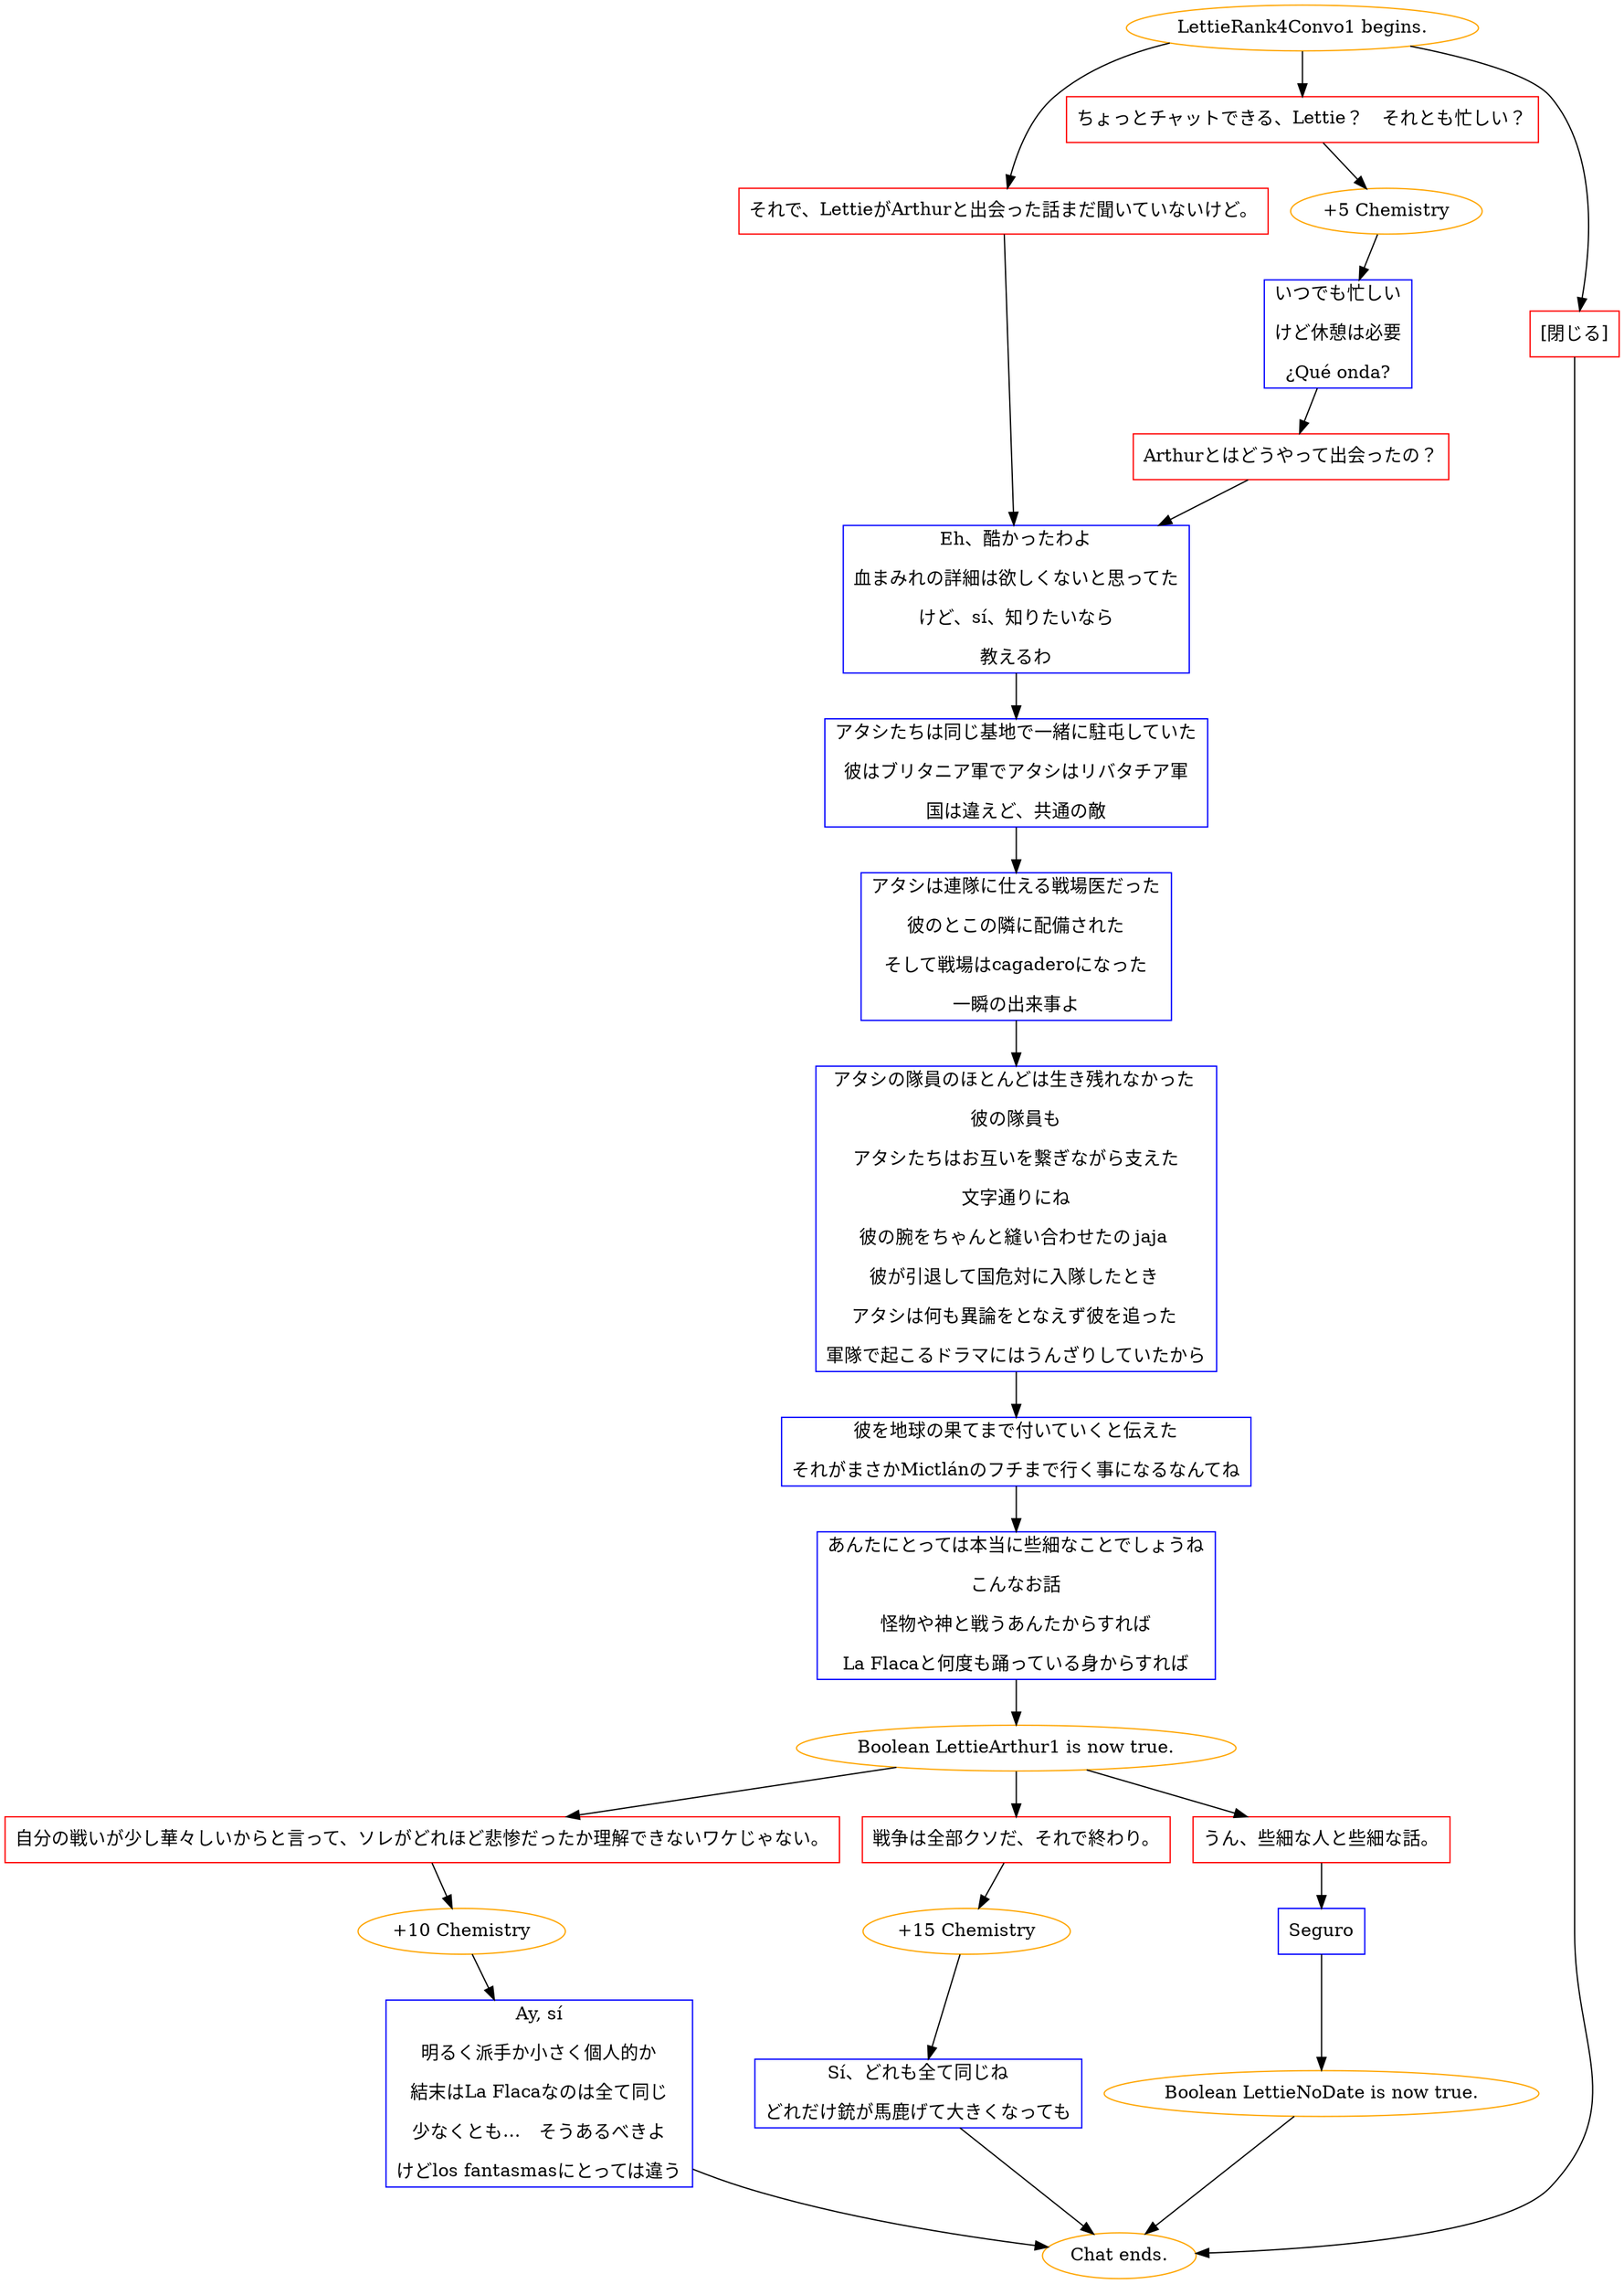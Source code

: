 digraph {
	"LettieRank4Convo1 begins." [color=orange];
		"LettieRank4Convo1 begins." -> j2094873014;
		"LettieRank4Convo1 begins." -> j2311201972;
		"LettieRank4Convo1 begins." -> j738393015;
	j2094873014 [label="それで、LettieがArthurと出会った話まだ聞いていないけど。",shape=box,color=red];
		j2094873014 -> j4130469399;
	j2311201972 [label="ちょっとチャットできる、Lettie？　それとも忙しい？",shape=box,color=red];
		j2311201972 -> j1144579142;
	j738393015 [label="[閉じる]",shape=box,color=red];
		j738393015 -> "Chat ends.";
	j4130469399 [label="Eh、酷かったわよ
血まみれの詳細は欲しくないと思ってた
けど、sí、知りたいなら
教えるわ",shape=box,color=blue];
		j4130469399 -> j1470598920;
	j1144579142 [label="+5 Chemistry",color=orange];
		j1144579142 -> j2973530282;
	"Chat ends." [color=orange];
	j1470598920 [label="アタシたちは同じ基地で一緒に駐屯していた
彼はブリタニア軍でアタシはリバタチア軍
国は違えど、共通の敵",shape=box,color=blue];
		j1470598920 -> j2572259683;
	j2973530282 [label="いつでも忙しい
けど休憩は必要
¿Qué onda?",shape=box,color=blue];
		j2973530282 -> j2409888603;
	j2572259683 [label="アタシは連隊に仕える戦場医だった
彼のとこの隣に配備された
そして戦場はcagaderoになった
一瞬の出来事よ",shape=box,color=blue];
		j2572259683 -> j1232169406;
	j2409888603 [label="Arthurとはどうやって出会ったの？",shape=box,color=red];
		j2409888603 -> j4130469399;
	j1232169406 [label="アタシの隊員のほとんどは生き残れなかった 
彼の隊員も
アタシたちはお互いを繋ぎながら支えた
文字通りにね
彼の腕をちゃんと縫い合わせたの jaja 
彼が引退して国危対に入隊したとき 
アタシは何も異論をとなえず彼を追った 
軍隊で起こるドラマにはうんざりしていたから",shape=box,color=blue];
		j1232169406 -> j2923897421;
	j2923897421 [label="彼を地球の果てまで付いていくと伝えた
それがまさかMictlánのフチまで行く事になるなんてね",shape=box,color=blue];
		j2923897421 -> j2204330982;
	j2204330982 [label="あんたにとっては本当に些細なことでしょうね
こんなお話
怪物や神と戦うあんたからすれば
La Flacaと何度も踊っている身からすれば",shape=box,color=blue];
		j2204330982 -> j3207784194;
	j3207784194 [label="Boolean LettieArthur1 is now true.",color=orange];
		j3207784194 -> j1961412614;
		j3207784194 -> j3409945317;
		j3207784194 -> j1112542065;
	j1961412614 [label="自分の戦いが少し華々しいからと言って、ソレがどれほど悲惨だったか理解できないワケじゃない。",shape=box,color=red];
		j1961412614 -> j2980856271;
	j3409945317 [label="戦争は全部クソだ、それで終わり。",shape=box,color=red];
		j3409945317 -> j3386646055;
	j1112542065 [label="うん、些細な人と些細な話。",shape=box,color=red];
		j1112542065 -> j4124326144;
	j2980856271 [label="+10 Chemistry",color=orange];
		j2980856271 -> j2447625360;
	j3386646055 [label="+15 Chemistry",color=orange];
		j3386646055 -> j2867253492;
	j4124326144 [label="Seguro",shape=box,color=blue];
		j4124326144 -> j2703113057;
	j2447625360 [label="Ay, sí
明るく派手か小さく個人的か
結末はLa Flacaなのは全て同じ
少なくとも…　そうあるべきよ
けどlos fantasmasにとっては違う",shape=box,color=blue];
		j2447625360 -> "Chat ends.";
	j2867253492 [label="Sí、どれも全て同じね
どれだけ銃が馬鹿げて大きくなっても",shape=box,color=blue];
		j2867253492 -> "Chat ends.";
	j2703113057 [label="Boolean LettieNoDate is now true.",color=orange];
		j2703113057 -> "Chat ends.";
}